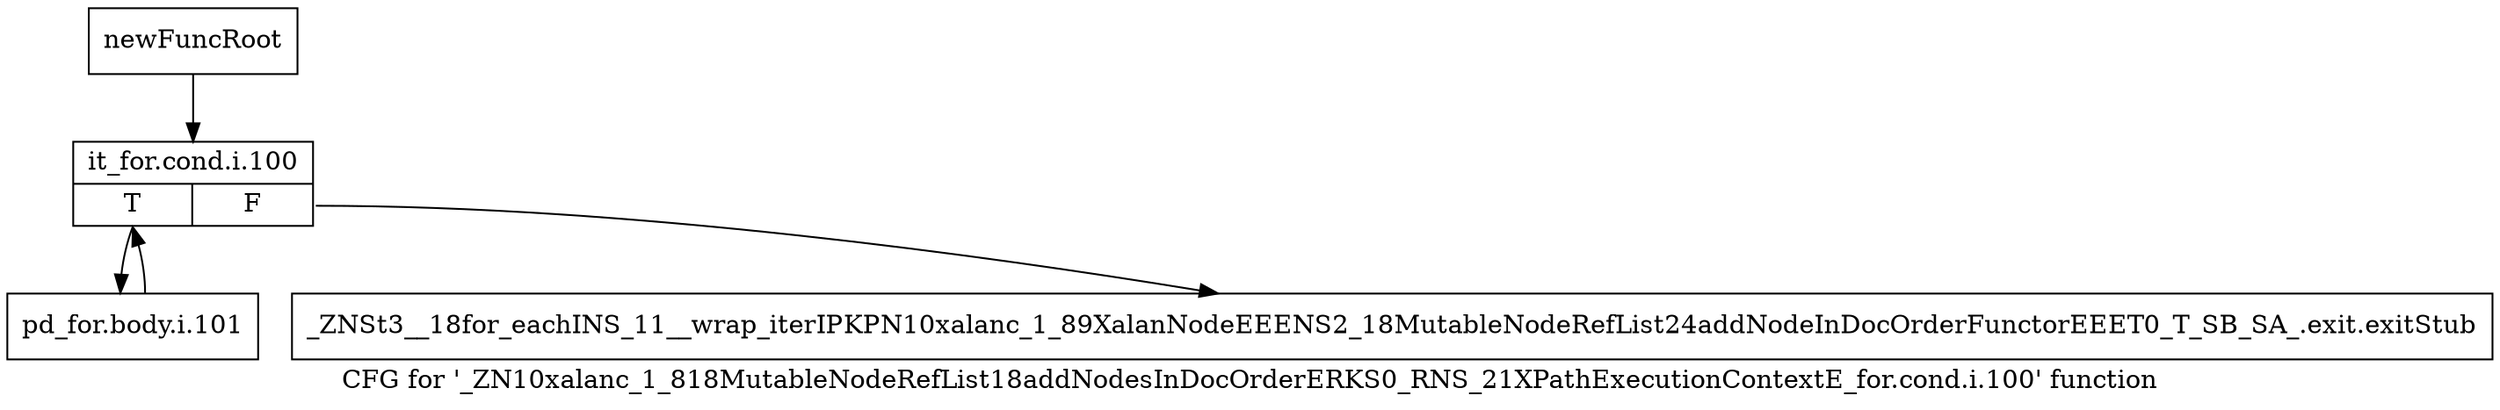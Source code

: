 digraph "CFG for '_ZN10xalanc_1_818MutableNodeRefList18addNodesInDocOrderERKS0_RNS_21XPathExecutionContextE_for.cond.i.100' function" {
	label="CFG for '_ZN10xalanc_1_818MutableNodeRefList18addNodesInDocOrderERKS0_RNS_21XPathExecutionContextE_for.cond.i.100' function";

	Node0x9dd3e20 [shape=record,label="{newFuncRoot}"];
	Node0x9dd3e20 -> Node0x9dd3ec0;
	Node0x9dd3e70 [shape=record,label="{_ZNSt3__18for_eachINS_11__wrap_iterIPKPN10xalanc_1_89XalanNodeEEENS2_18MutableNodeRefList24addNodeInDocOrderFunctorEEET0_T_SB_SA_.exit.exitStub}"];
	Node0x9dd3ec0 [shape=record,label="{it_for.cond.i.100|{<s0>T|<s1>F}}"];
	Node0x9dd3ec0:s0 -> Node0x9dd3f10;
	Node0x9dd3ec0:s1 -> Node0x9dd3e70;
	Node0x9dd3f10 [shape=record,label="{pd_for.body.i.101}"];
	Node0x9dd3f10 -> Node0x9dd3ec0;
}

